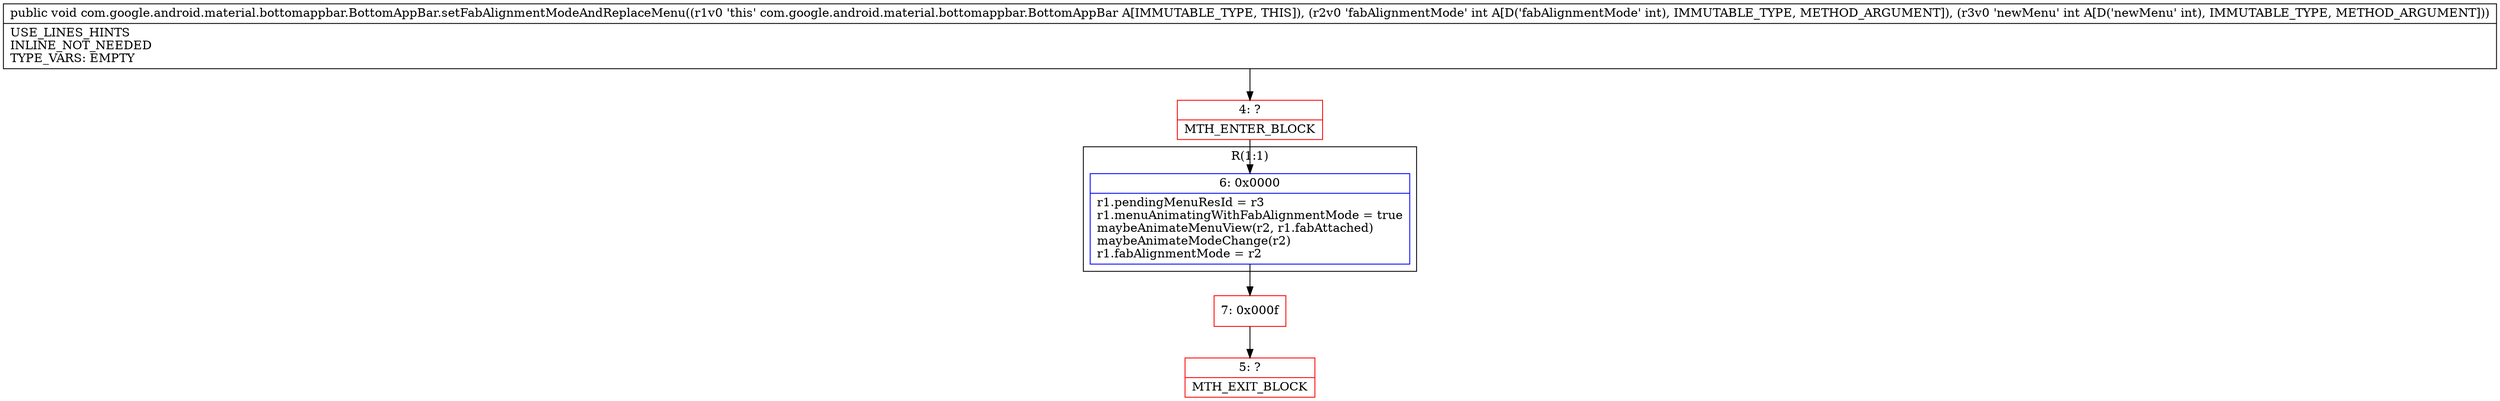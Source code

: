 digraph "CFG forcom.google.android.material.bottomappbar.BottomAppBar.setFabAlignmentModeAndReplaceMenu(II)V" {
subgraph cluster_Region_698235841 {
label = "R(1:1)";
node [shape=record,color=blue];
Node_6 [shape=record,label="{6\:\ 0x0000|r1.pendingMenuResId = r3\lr1.menuAnimatingWithFabAlignmentMode = true\lmaybeAnimateMenuView(r2, r1.fabAttached)\lmaybeAnimateModeChange(r2)\lr1.fabAlignmentMode = r2\l}"];
}
Node_4 [shape=record,color=red,label="{4\:\ ?|MTH_ENTER_BLOCK\l}"];
Node_7 [shape=record,color=red,label="{7\:\ 0x000f}"];
Node_5 [shape=record,color=red,label="{5\:\ ?|MTH_EXIT_BLOCK\l}"];
MethodNode[shape=record,label="{public void com.google.android.material.bottomappbar.BottomAppBar.setFabAlignmentModeAndReplaceMenu((r1v0 'this' com.google.android.material.bottomappbar.BottomAppBar A[IMMUTABLE_TYPE, THIS]), (r2v0 'fabAlignmentMode' int A[D('fabAlignmentMode' int), IMMUTABLE_TYPE, METHOD_ARGUMENT]), (r3v0 'newMenu' int A[D('newMenu' int), IMMUTABLE_TYPE, METHOD_ARGUMENT]))  | USE_LINES_HINTS\lINLINE_NOT_NEEDED\lTYPE_VARS: EMPTY\l}"];
MethodNode -> Node_4;Node_6 -> Node_7;
Node_4 -> Node_6;
Node_7 -> Node_5;
}


